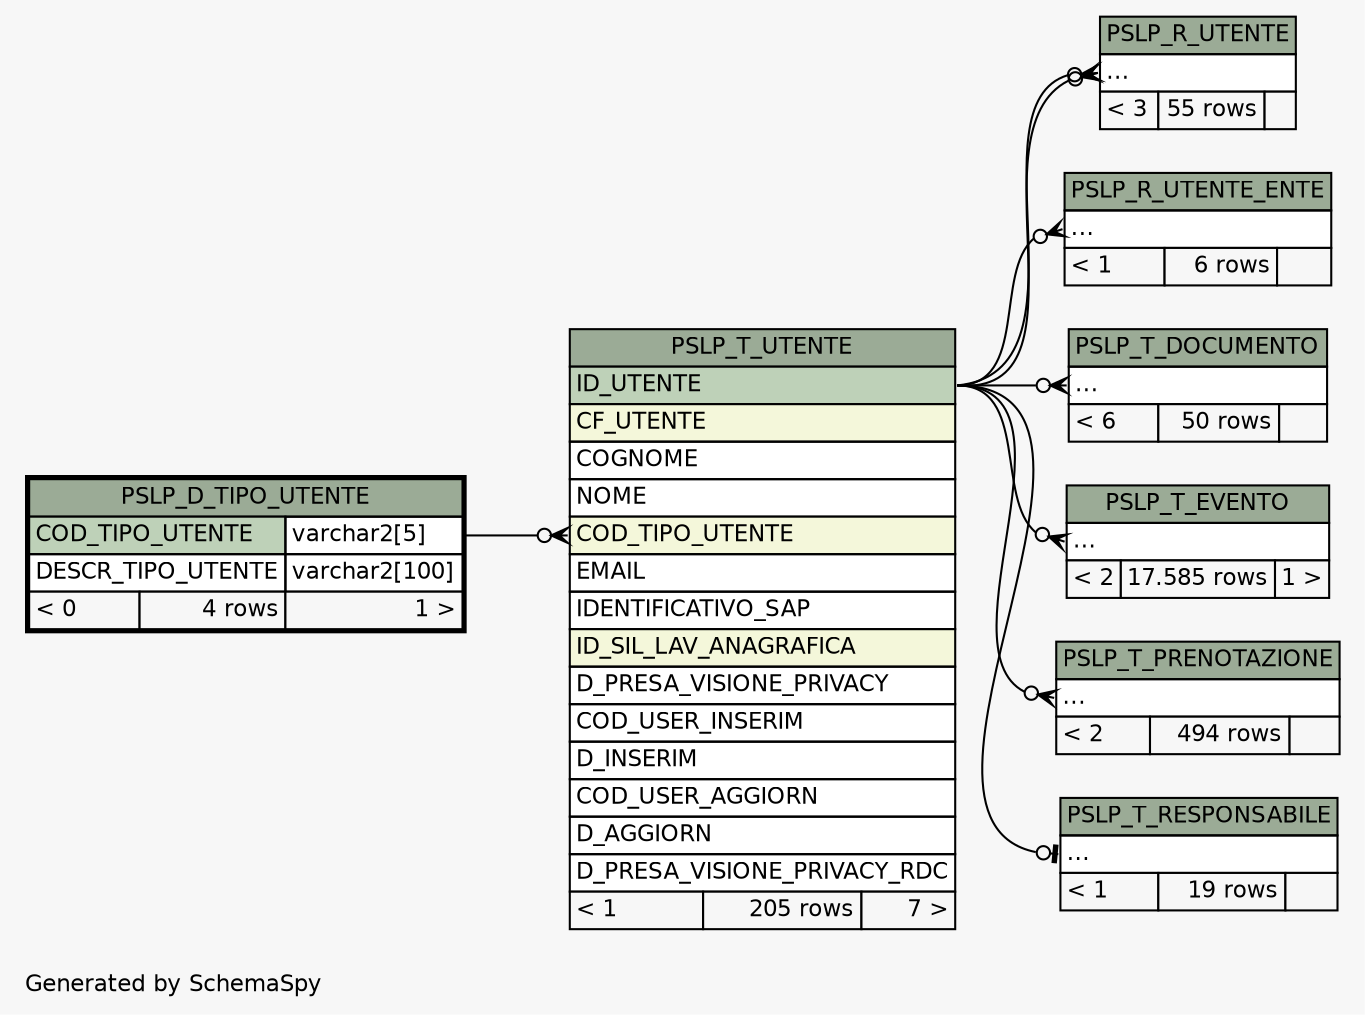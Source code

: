 // dot 2.38.0 on Windows 10 10.0
// SchemaSpy rev 590
digraph "twoDegreesRelationshipsDiagram" {
  graph [
    rankdir="RL"
    bgcolor="#f7f7f7"
    label="\nGenerated by SchemaSpy"
    labeljust="l"
    nodesep="0.18"
    ranksep="0.46"
    fontname="Helvetica"
    fontsize="11"
  ];
  node [
    fontname="Helvetica"
    fontsize="11"
    shape="plaintext"
  ];
  edge [
    arrowsize="0.8"
  ];
  "PSLP_R_UTENTE":"elipses":w -> "PSLP_T_UTENTE":"ID_UTENTE":e [arrowhead=none dir=back arrowtail=crowodot];
  "PSLP_R_UTENTE":"elipses":w -> "PSLP_T_UTENTE":"ID_UTENTE":e [arrowhead=none dir=back arrowtail=crowodot];
  "PSLP_R_UTENTE_ENTE":"elipses":w -> "PSLP_T_UTENTE":"ID_UTENTE":e [arrowhead=none dir=back arrowtail=crowodot];
  "PSLP_T_DOCUMENTO":"elipses":w -> "PSLP_T_UTENTE":"ID_UTENTE":e [arrowhead=none dir=back arrowtail=crowodot];
  "PSLP_T_EVENTO":"elipses":w -> "PSLP_T_UTENTE":"ID_UTENTE":e [arrowhead=none dir=back arrowtail=crowodot];
  "PSLP_T_PRENOTAZIONE":"elipses":w -> "PSLP_T_UTENTE":"ID_UTENTE":e [arrowhead=none dir=back arrowtail=crowodot];
  "PSLP_T_RESPONSABILE":"elipses":w -> "PSLP_T_UTENTE":"ID_UTENTE":e [arrowhead=none dir=back arrowtail=teeodot];
  "PSLP_T_UTENTE":"COD_TIPO_UTENTE":w -> "PSLP_D_TIPO_UTENTE":"COD_TIPO_UTENTE.type":e [arrowhead=none dir=back arrowtail=crowodot];
  "PSLP_D_TIPO_UTENTE" [
    label=<
    <TABLE BORDER="2" CELLBORDER="1" CELLSPACING="0" BGCOLOR="#ffffff">
      <TR><TD COLSPAN="3" BGCOLOR="#9bab96" ALIGN="CENTER">PSLP_D_TIPO_UTENTE</TD></TR>
      <TR><TD PORT="COD_TIPO_UTENTE" COLSPAN="2" BGCOLOR="#bed1b8" ALIGN="LEFT">COD_TIPO_UTENTE</TD><TD PORT="COD_TIPO_UTENTE.type" ALIGN="LEFT">varchar2[5]</TD></TR>
      <TR><TD PORT="DESCR_TIPO_UTENTE" COLSPAN="2" ALIGN="LEFT">DESCR_TIPO_UTENTE</TD><TD PORT="DESCR_TIPO_UTENTE.type" ALIGN="LEFT">varchar2[100]</TD></TR>
      <TR><TD ALIGN="LEFT" BGCOLOR="#f7f7f7">&lt; 0</TD><TD ALIGN="RIGHT" BGCOLOR="#f7f7f7">4 rows</TD><TD ALIGN="RIGHT" BGCOLOR="#f7f7f7">1 &gt;</TD></TR>
    </TABLE>>
    URL="PSLP_D_TIPO_UTENTE.html"
    tooltip="PSLP_D_TIPO_UTENTE"
  ];
  "PSLP_R_UTENTE" [
    label=<
    <TABLE BORDER="0" CELLBORDER="1" CELLSPACING="0" BGCOLOR="#ffffff">
      <TR><TD COLSPAN="3" BGCOLOR="#9bab96" ALIGN="CENTER">PSLP_R_UTENTE</TD></TR>
      <TR><TD PORT="elipses" COLSPAN="3" ALIGN="LEFT">...</TD></TR>
      <TR><TD ALIGN="LEFT" BGCOLOR="#f7f7f7">&lt; 3</TD><TD ALIGN="RIGHT" BGCOLOR="#f7f7f7">55 rows</TD><TD ALIGN="RIGHT" BGCOLOR="#f7f7f7">  </TD></TR>
    </TABLE>>
    URL="PSLP_R_UTENTE.html"
    tooltip="PSLP_R_UTENTE"
  ];
  "PSLP_R_UTENTE_ENTE" [
    label=<
    <TABLE BORDER="0" CELLBORDER="1" CELLSPACING="0" BGCOLOR="#ffffff">
      <TR><TD COLSPAN="3" BGCOLOR="#9bab96" ALIGN="CENTER">PSLP_R_UTENTE_ENTE</TD></TR>
      <TR><TD PORT="elipses" COLSPAN="3" ALIGN="LEFT">...</TD></TR>
      <TR><TD ALIGN="LEFT" BGCOLOR="#f7f7f7">&lt; 1</TD><TD ALIGN="RIGHT" BGCOLOR="#f7f7f7">6 rows</TD><TD ALIGN="RIGHT" BGCOLOR="#f7f7f7">  </TD></TR>
    </TABLE>>
    URL="PSLP_R_UTENTE_ENTE.html"
    tooltip="PSLP_R_UTENTE_ENTE"
  ];
  "PSLP_T_DOCUMENTO" [
    label=<
    <TABLE BORDER="0" CELLBORDER="1" CELLSPACING="0" BGCOLOR="#ffffff">
      <TR><TD COLSPAN="3" BGCOLOR="#9bab96" ALIGN="CENTER">PSLP_T_DOCUMENTO</TD></TR>
      <TR><TD PORT="elipses" COLSPAN="3" ALIGN="LEFT">...</TD></TR>
      <TR><TD ALIGN="LEFT" BGCOLOR="#f7f7f7">&lt; 6</TD><TD ALIGN="RIGHT" BGCOLOR="#f7f7f7">50 rows</TD><TD ALIGN="RIGHT" BGCOLOR="#f7f7f7">  </TD></TR>
    </TABLE>>
    URL="PSLP_T_DOCUMENTO.html"
    tooltip="PSLP_T_DOCUMENTO"
  ];
  "PSLP_T_EVENTO" [
    label=<
    <TABLE BORDER="0" CELLBORDER="1" CELLSPACING="0" BGCOLOR="#ffffff">
      <TR><TD COLSPAN="3" BGCOLOR="#9bab96" ALIGN="CENTER">PSLP_T_EVENTO</TD></TR>
      <TR><TD PORT="elipses" COLSPAN="3" ALIGN="LEFT">...</TD></TR>
      <TR><TD ALIGN="LEFT" BGCOLOR="#f7f7f7">&lt; 2</TD><TD ALIGN="RIGHT" BGCOLOR="#f7f7f7">17.585 rows</TD><TD ALIGN="RIGHT" BGCOLOR="#f7f7f7">1 &gt;</TD></TR>
    </TABLE>>
    URL="PSLP_T_EVENTO.html"
    tooltip="PSLP_T_EVENTO"
  ];
  "PSLP_T_PRENOTAZIONE" [
    label=<
    <TABLE BORDER="0" CELLBORDER="1" CELLSPACING="0" BGCOLOR="#ffffff">
      <TR><TD COLSPAN="3" BGCOLOR="#9bab96" ALIGN="CENTER">PSLP_T_PRENOTAZIONE</TD></TR>
      <TR><TD PORT="elipses" COLSPAN="3" ALIGN="LEFT">...</TD></TR>
      <TR><TD ALIGN="LEFT" BGCOLOR="#f7f7f7">&lt; 2</TD><TD ALIGN="RIGHT" BGCOLOR="#f7f7f7">494 rows</TD><TD ALIGN="RIGHT" BGCOLOR="#f7f7f7">  </TD></TR>
    </TABLE>>
    URL="PSLP_T_PRENOTAZIONE.html"
    tooltip="PSLP_T_PRENOTAZIONE"
  ];
  "PSLP_T_RESPONSABILE" [
    label=<
    <TABLE BORDER="0" CELLBORDER="1" CELLSPACING="0" BGCOLOR="#ffffff">
      <TR><TD COLSPAN="3" BGCOLOR="#9bab96" ALIGN="CENTER">PSLP_T_RESPONSABILE</TD></TR>
      <TR><TD PORT="elipses" COLSPAN="3" ALIGN="LEFT">...</TD></TR>
      <TR><TD ALIGN="LEFT" BGCOLOR="#f7f7f7">&lt; 1</TD><TD ALIGN="RIGHT" BGCOLOR="#f7f7f7">19 rows</TD><TD ALIGN="RIGHT" BGCOLOR="#f7f7f7">  </TD></TR>
    </TABLE>>
    URL="PSLP_T_RESPONSABILE.html"
    tooltip="PSLP_T_RESPONSABILE"
  ];
  "PSLP_T_UTENTE" [
    label=<
    <TABLE BORDER="0" CELLBORDER="1" CELLSPACING="0" BGCOLOR="#ffffff">
      <TR><TD COLSPAN="3" BGCOLOR="#9bab96" ALIGN="CENTER">PSLP_T_UTENTE</TD></TR>
      <TR><TD PORT="ID_UTENTE" COLSPAN="3" BGCOLOR="#bed1b8" ALIGN="LEFT">ID_UTENTE</TD></TR>
      <TR><TD PORT="CF_UTENTE" COLSPAN="3" BGCOLOR="#f4f7da" ALIGN="LEFT">CF_UTENTE</TD></TR>
      <TR><TD PORT="COGNOME" COLSPAN="3" ALIGN="LEFT">COGNOME</TD></TR>
      <TR><TD PORT="NOME" COLSPAN="3" ALIGN="LEFT">NOME</TD></TR>
      <TR><TD PORT="COD_TIPO_UTENTE" COLSPAN="3" BGCOLOR="#f4f7da" ALIGN="LEFT">COD_TIPO_UTENTE</TD></TR>
      <TR><TD PORT="EMAIL" COLSPAN="3" ALIGN="LEFT">EMAIL</TD></TR>
      <TR><TD PORT="IDENTIFICATIVO_SAP" COLSPAN="3" ALIGN="LEFT">IDENTIFICATIVO_SAP</TD></TR>
      <TR><TD PORT="ID_SIL_LAV_ANAGRAFICA" COLSPAN="3" BGCOLOR="#f4f7da" ALIGN="LEFT">ID_SIL_LAV_ANAGRAFICA</TD></TR>
      <TR><TD PORT="D_PRESA_VISIONE_PRIVACY" COLSPAN="3" ALIGN="LEFT">D_PRESA_VISIONE_PRIVACY</TD></TR>
      <TR><TD PORT="COD_USER_INSERIM" COLSPAN="3" ALIGN="LEFT">COD_USER_INSERIM</TD></TR>
      <TR><TD PORT="D_INSERIM" COLSPAN="3" ALIGN="LEFT">D_INSERIM</TD></TR>
      <TR><TD PORT="COD_USER_AGGIORN" COLSPAN="3" ALIGN="LEFT">COD_USER_AGGIORN</TD></TR>
      <TR><TD PORT="D_AGGIORN" COLSPAN="3" ALIGN="LEFT">D_AGGIORN</TD></TR>
      <TR><TD PORT="D_PRESA_VISIONE_PRIVACY_RDC" COLSPAN="3" ALIGN="LEFT">D_PRESA_VISIONE_PRIVACY_RDC</TD></TR>
      <TR><TD ALIGN="LEFT" BGCOLOR="#f7f7f7">&lt; 1</TD><TD ALIGN="RIGHT" BGCOLOR="#f7f7f7">205 rows</TD><TD ALIGN="RIGHT" BGCOLOR="#f7f7f7">7 &gt;</TD></TR>
    </TABLE>>
    URL="PSLP_T_UTENTE.html"
    tooltip="PSLP_T_UTENTE"
  ];
}
